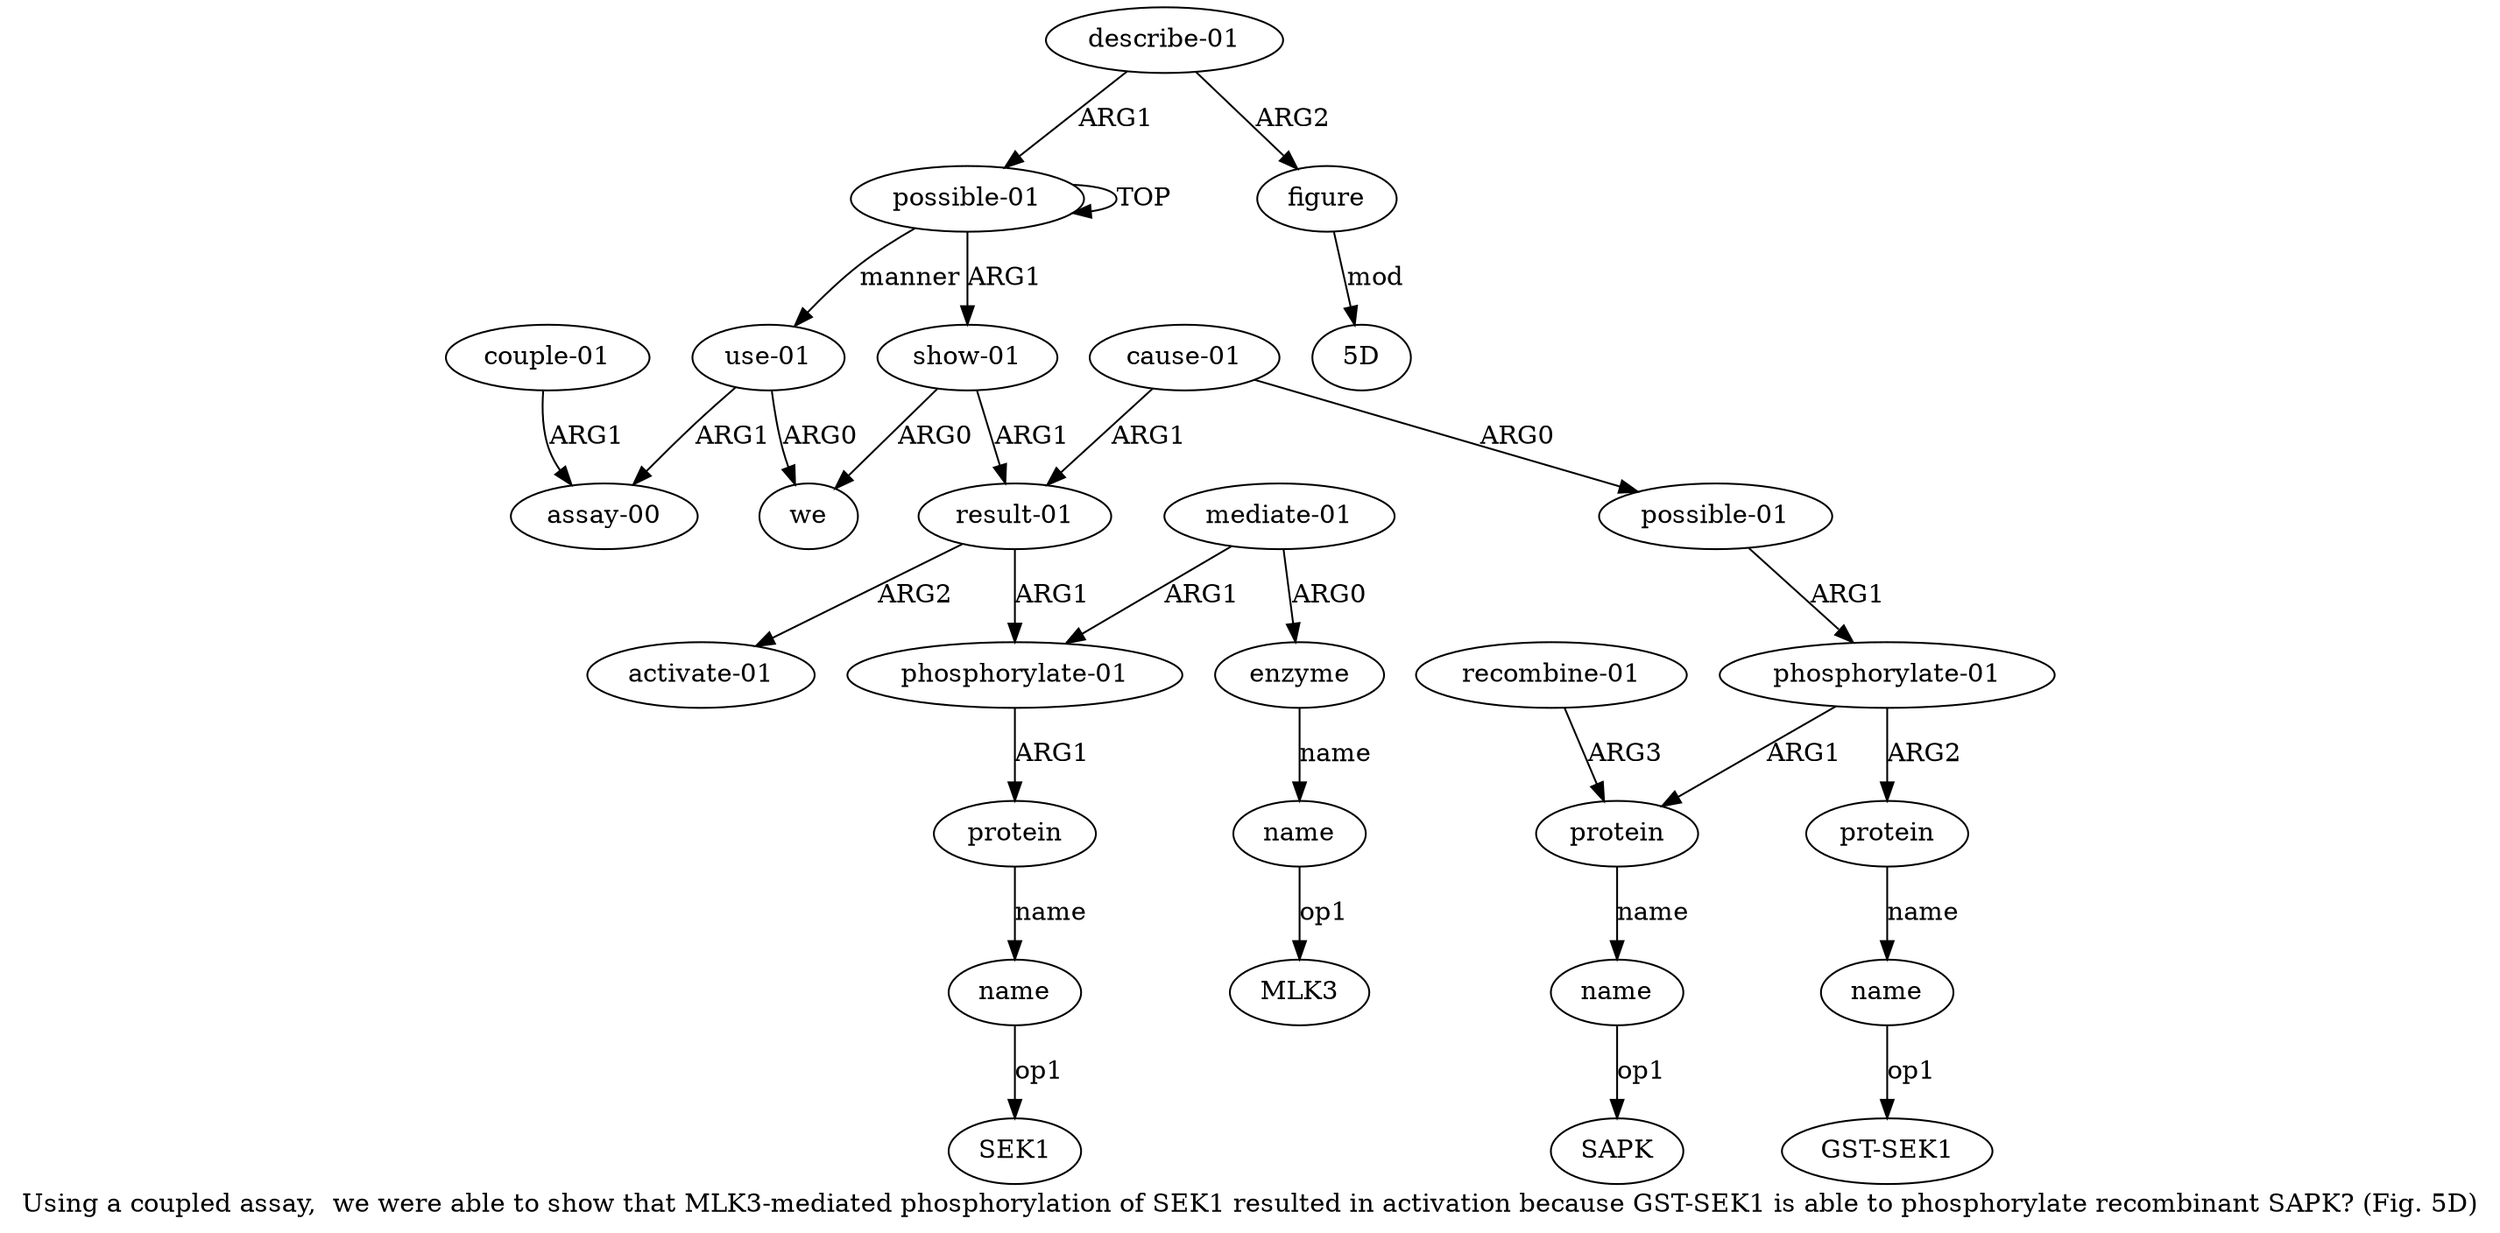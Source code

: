 digraph  {
	graph [label="Using a coupled assay,  we were able to show that MLK3-mediated phosphorylation of SEK1 resulted in activation because GST-SEK1 \
is able to phosphorylate recombinant SAPK? (Fig. 5D)"];
	node [label="\N"];
	a20	 [color=black,
		gold_ind=20,
		gold_label="assay-00",
		label="assay-00",
		test_ind=20,
		test_label="assay-00"];
	a21	 [color=black,
		gold_ind=21,
		gold_label="couple-01",
		label="couple-01",
		test_ind=21,
		test_label="couple-01"];
	a21 -> a20 [key=0,
	color=black,
	gold_label=ARG1,
	label=ARG1,
	test_label=ARG1];
a22 [color=black,
	gold_ind=22,
	gold_label="describe-01",
	label="describe-01",
	test_ind=22,
	test_label="describe-01"];
a23 [color=black,
	gold_ind=23,
	gold_label=figure,
	label=figure,
	test_ind=23,
	test_label=figure];
a22 -> a23 [key=0,
color=black,
gold_label=ARG2,
label=ARG2,
test_label=ARG2];
a0 [color=black,
gold_ind=0,
gold_label="possible-01",
label="possible-01",
test_ind=0,
test_label="possible-01"];
a22 -> a0 [key=0,
color=black,
gold_label=ARG1,
label=ARG1,
test_label=ARG1];
"a23 5D" [color=black,
gold_ind=-1,
gold_label="5D",
label="5D",
test_ind=-1,
test_label="5D"];
a23 -> "a23 5D" [key=0,
color=black,
gold_label=mod,
label=mod,
test_label=mod];
"a18 GST-SEK1" [color=black,
gold_ind=-1,
gold_label="GST-SEK1",
label="GST-SEK1",
test_ind=-1,
test_label="GST-SEK1"];
"a6 SEK1" [color=black,
gold_ind=-1,
gold_label=SEK1,
label=SEK1,
test_ind=-1,
test_label=SEK1];
"a9 MLK3" [color=black,
gold_ind=-1,
gold_label=MLK3,
label=MLK3,
test_ind=-1,
test_label=MLK3];
a15 [color=black,
gold_ind=15,
gold_label=name,
label=name,
test_ind=15,
test_label=name];
"a15 SAPK" [color=black,
gold_ind=-1,
gold_label=SAPK,
label=SAPK,
test_ind=-1,
test_label=SAPK];
a15 -> "a15 SAPK" [key=0,
color=black,
gold_label=op1,
label=op1,
test_label=op1];
a14 [color=black,
gold_ind=14,
gold_label=protein,
label=protein,
test_ind=14,
test_label=protein];
a14 -> a15 [key=0,
color=black,
gold_label=name,
label=name,
test_label=name];
a17 [color=black,
gold_ind=17,
gold_label=protein,
label=protein,
test_ind=17,
test_label=protein];
a18 [color=black,
gold_ind=18,
gold_label=name,
label=name,
test_ind=18,
test_label=name];
a17 -> a18 [key=0,
color=black,
gold_label=name,
label=name,
test_label=name];
a16 [color=black,
gold_ind=16,
gold_label="recombine-01",
label="recombine-01",
test_ind=16,
test_label="recombine-01"];
a16 -> a14 [key=0,
color=black,
gold_label=ARG3,
label=ARG3,
test_label=ARG3];
a11 [color=black,
gold_ind=11,
gold_label="cause-01",
label="cause-01",
test_ind=11,
test_label="cause-01"];
a12 [color=black,
gold_ind=12,
gold_label="possible-01",
label="possible-01",
test_ind=12,
test_label="possible-01"];
a11 -> a12 [key=0,
color=black,
gold_label=ARG0,
label=ARG0,
test_label=ARG0];
a3 [color=black,
gold_ind=3,
gold_label="result-01",
label="result-01",
test_ind=3,
test_label="result-01"];
a11 -> a3 [key=0,
color=black,
gold_label=ARG1,
label=ARG1,
test_label=ARG1];
a10 [color=black,
gold_ind=10,
gold_label="activate-01",
label="activate-01",
test_ind=10,
test_label="activate-01"];
a13 [color=black,
gold_ind=13,
gold_label="phosphorylate-01",
label="phosphorylate-01",
test_ind=13,
test_label="phosphorylate-01"];
a13 -> a14 [key=0,
color=black,
gold_label=ARG1,
label=ARG1,
test_label=ARG1];
a13 -> a17 [key=0,
color=black,
gold_label=ARG2,
label=ARG2,
test_label=ARG2];
a12 -> a13 [key=0,
color=black,
gold_label=ARG1,
label=ARG1,
test_label=ARG1];
a19 [color=black,
gold_ind=19,
gold_label="use-01",
label="use-01",
test_ind=19,
test_label="use-01"];
a19 -> a20 [key=0,
color=black,
gold_label=ARG1,
label=ARG1,
test_label=ARG1];
a2 [color=black,
gold_ind=2,
gold_label=we,
label=we,
test_ind=2,
test_label=we];
a19 -> a2 [key=0,
color=black,
gold_label=ARG0,
label=ARG0,
test_label=ARG0];
a18 -> "a18 GST-SEK1" [key=0,
color=black,
gold_label=op1,
label=op1,
test_label=op1];
a1 [color=black,
gold_ind=1,
gold_label="show-01",
label="show-01",
test_ind=1,
test_label="show-01"];
a1 -> a3 [key=0,
color=black,
gold_label=ARG1,
label=ARG1,
test_label=ARG1];
a1 -> a2 [key=0,
color=black,
gold_label=ARG0,
label=ARG0,
test_label=ARG0];
a0 -> a19 [key=0,
color=black,
gold_label=manner,
label=manner,
test_label=manner];
a0 -> a1 [key=0,
color=black,
gold_label=ARG1,
label=ARG1,
test_label=ARG1];
a0 -> a0 [key=0,
color=black,
gold_label=TOP,
label=TOP,
test_label=TOP];
a3 -> a10 [key=0,
color=black,
gold_label=ARG2,
label=ARG2,
test_label=ARG2];
a4 [color=black,
gold_ind=4,
gold_label="phosphorylate-01",
label="phosphorylate-01",
test_ind=4,
test_label="phosphorylate-01"];
a3 -> a4 [key=0,
color=black,
gold_label=ARG1,
label=ARG1,
test_label=ARG1];
a5 [color=black,
gold_ind=5,
gold_label=protein,
label=protein,
test_ind=5,
test_label=protein];
a6 [color=black,
gold_ind=6,
gold_label=name,
label=name,
test_ind=6,
test_label=name];
a5 -> a6 [key=0,
color=black,
gold_label=name,
label=name,
test_label=name];
a4 -> a5 [key=0,
color=black,
gold_label=ARG1,
label=ARG1,
test_label=ARG1];
a7 [color=black,
gold_ind=7,
gold_label="mediate-01",
label="mediate-01",
test_ind=7,
test_label="mediate-01"];
a7 -> a4 [key=0,
color=black,
gold_label=ARG1,
label=ARG1,
test_label=ARG1];
a8 [color=black,
gold_ind=8,
gold_label=enzyme,
label=enzyme,
test_ind=8,
test_label=enzyme];
a7 -> a8 [key=0,
color=black,
gold_label=ARG0,
label=ARG0,
test_label=ARG0];
a6 -> "a6 SEK1" [key=0,
color=black,
gold_label=op1,
label=op1,
test_label=op1];
a9 [color=black,
gold_ind=9,
gold_label=name,
label=name,
test_ind=9,
test_label=name];
a9 -> "a9 MLK3" [key=0,
color=black,
gold_label=op1,
label=op1,
test_label=op1];
a8 -> a9 [key=0,
color=black,
gold_label=name,
label=name,
test_label=name];
}
